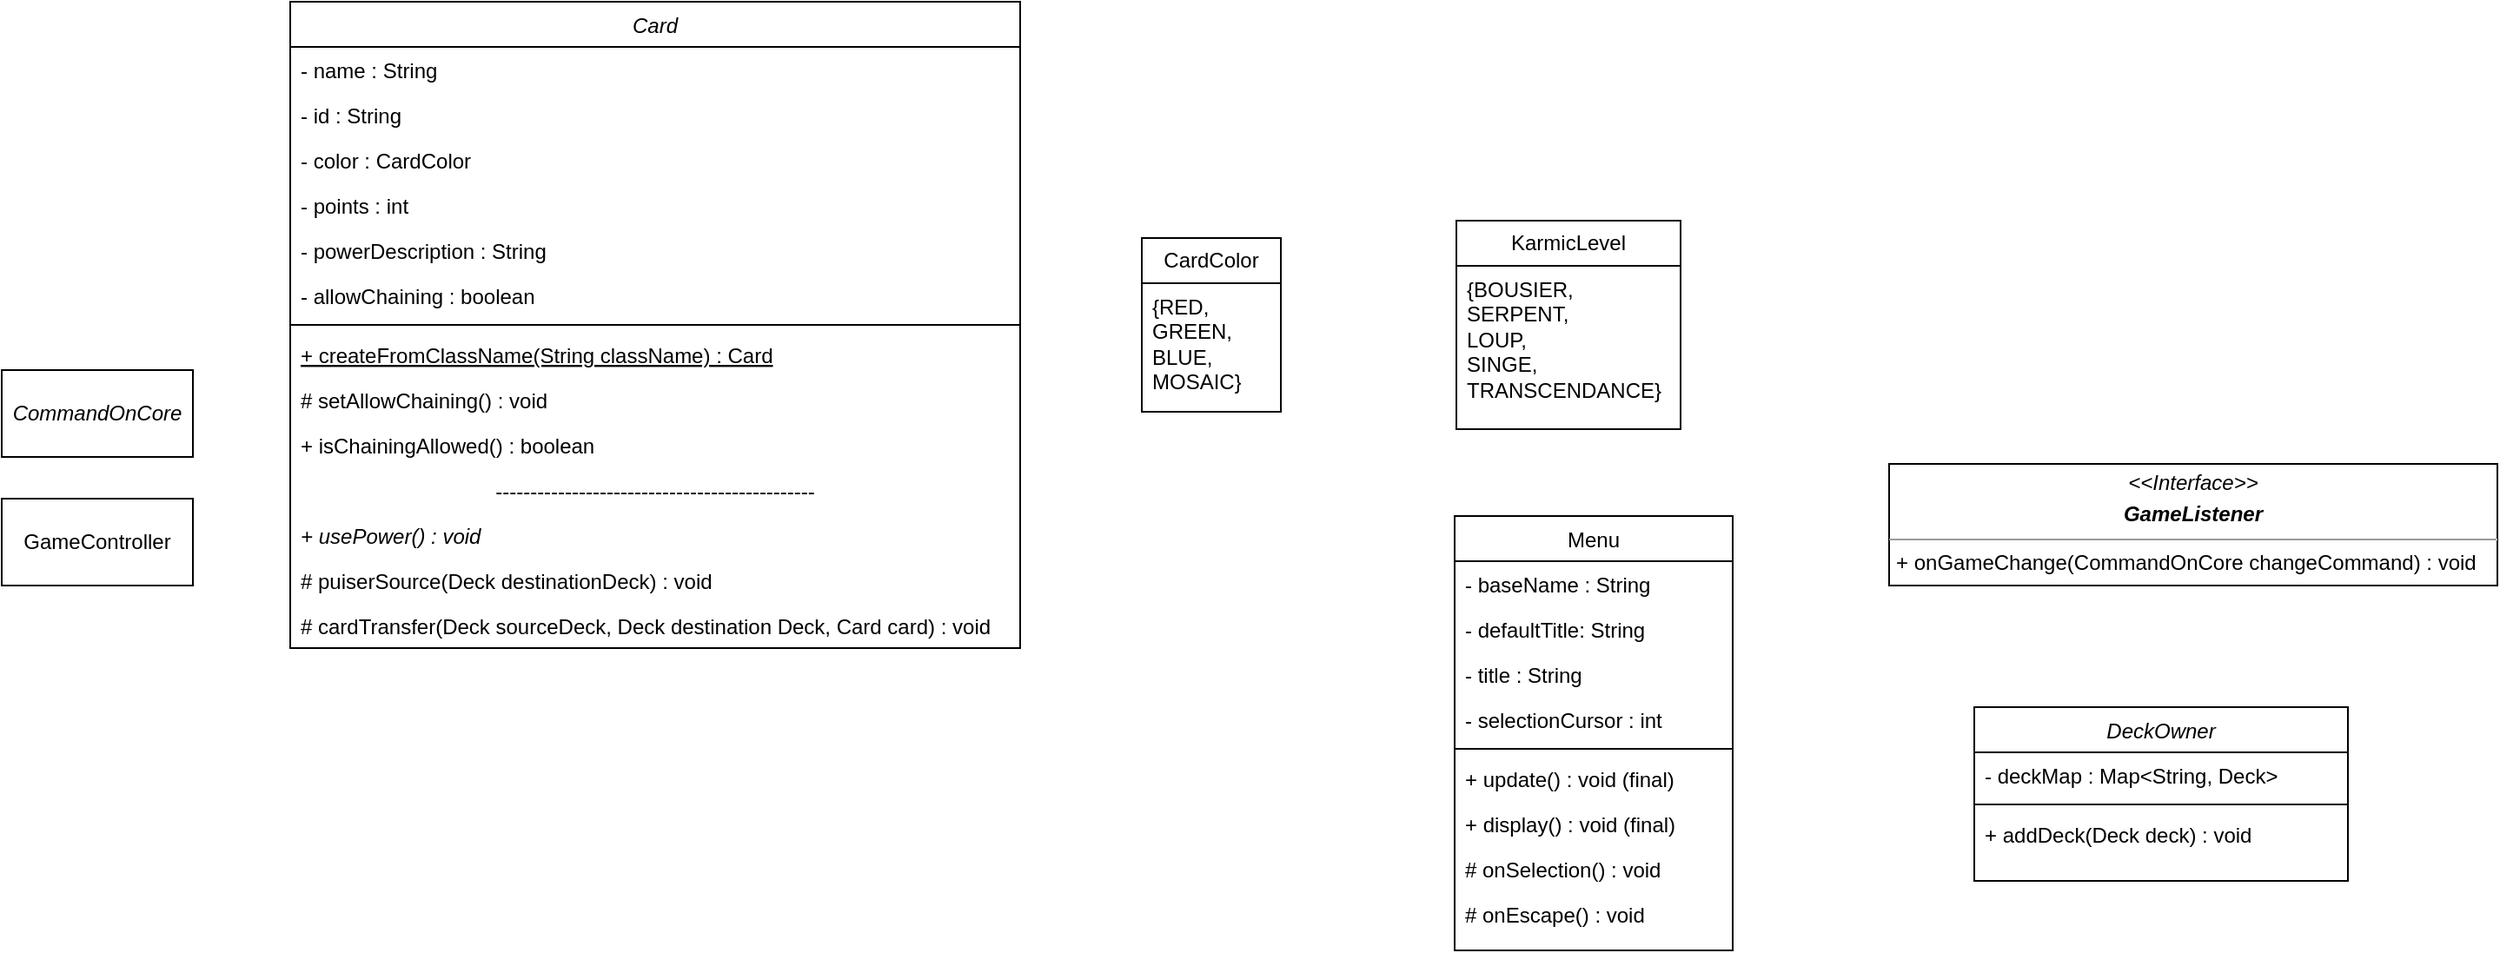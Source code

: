 <mxfile version="22.1.21" type="github">
  <diagram id="C5RBs43oDa-KdzZeNtuy" name="Page-1">
    <mxGraphModel dx="1247" dy="649" grid="1" gridSize="10" guides="1" tooltips="1" connect="1" arrows="1" fold="1" page="1" pageScale="1" pageWidth="827" pageHeight="1169" math="0" shadow="0">
      <root>
        <mxCell id="WIyWlLk6GJQsqaUBKTNV-0" />
        <mxCell id="WIyWlLk6GJQsqaUBKTNV-1" parent="WIyWlLk6GJQsqaUBKTNV-0" />
        <mxCell id="ZWqAunlyHG688bj_NlrF-0" value="KarmicLevel" style="swimlane;fontStyle=0;childLayout=stackLayout;horizontal=1;startSize=26;fillColor=none;horizontalStack=0;resizeParent=1;resizeParentMax=0;resizeLast=0;collapsible=1;marginBottom=0;whiteSpace=wrap;html=1;" vertex="1" parent="WIyWlLk6GJQsqaUBKTNV-1">
          <mxGeometry x="1141" y="220" width="129" height="120" as="geometry">
            <mxRectangle x="1484" y="360" width="130" height="30" as="alternateBounds" />
          </mxGeometry>
        </mxCell>
        <mxCell id="ZWqAunlyHG688bj_NlrF-1" value="{BOUSIER, SERPENT, &lt;br&gt;LOUP, &lt;br&gt;SINGE, TRANSCENDANCE}" style="text;strokeColor=none;fillColor=none;align=left;verticalAlign=top;spacingLeft=4;spacingRight=4;overflow=hidden;rotatable=0;points=[[0,0.5],[1,0.5]];portConstraint=eastwest;whiteSpace=wrap;html=1;" vertex="1" parent="ZWqAunlyHG688bj_NlrF-0">
          <mxGeometry y="26" width="129" height="94" as="geometry" />
        </mxCell>
        <mxCell id="ZWqAunlyHG688bj_NlrF-13" value="Menu" style="swimlane;fontStyle=0;align=center;verticalAlign=top;childLayout=stackLayout;horizontal=1;startSize=26;horizontalStack=0;resizeParent=1;resizeLast=0;collapsible=1;marginBottom=0;rounded=0;shadow=0;strokeWidth=1;" vertex="1" parent="WIyWlLk6GJQsqaUBKTNV-1">
          <mxGeometry x="1140" y="390" width="160" height="250" as="geometry">
            <mxRectangle x="130" y="380" width="160" height="26" as="alternateBounds" />
          </mxGeometry>
        </mxCell>
        <mxCell id="ZWqAunlyHG688bj_NlrF-14" value="- baseName : String" style="text;align=left;verticalAlign=top;spacingLeft=4;spacingRight=4;overflow=hidden;rotatable=0;points=[[0,0.5],[1,0.5]];portConstraint=eastwest;" vertex="1" parent="ZWqAunlyHG688bj_NlrF-13">
          <mxGeometry y="26" width="160" height="26" as="geometry" />
        </mxCell>
        <mxCell id="ZWqAunlyHG688bj_NlrF-15" value="- defaultTitle: String" style="text;align=left;verticalAlign=top;spacingLeft=4;spacingRight=4;overflow=hidden;rotatable=0;points=[[0,0.5],[1,0.5]];portConstraint=eastwest;" vertex="1" parent="ZWqAunlyHG688bj_NlrF-13">
          <mxGeometry y="52" width="160" height="26" as="geometry" />
        </mxCell>
        <mxCell id="ZWqAunlyHG688bj_NlrF-16" value="- title : String" style="text;align=left;verticalAlign=top;spacingLeft=4;spacingRight=4;overflow=hidden;rotatable=0;points=[[0,0.5],[1,0.5]];portConstraint=eastwest;" vertex="1" parent="ZWqAunlyHG688bj_NlrF-13">
          <mxGeometry y="78" width="160" height="26" as="geometry" />
        </mxCell>
        <mxCell id="ZWqAunlyHG688bj_NlrF-17" value="- selectionCursor : int" style="text;align=left;verticalAlign=top;spacingLeft=4;spacingRight=4;overflow=hidden;rotatable=0;points=[[0,0.5],[1,0.5]];portConstraint=eastwest;" vertex="1" parent="ZWqAunlyHG688bj_NlrF-13">
          <mxGeometry y="104" width="160" height="26" as="geometry" />
        </mxCell>
        <mxCell id="ZWqAunlyHG688bj_NlrF-18" value="" style="line;html=1;strokeWidth=1;align=left;verticalAlign=middle;spacingTop=-1;spacingLeft=3;spacingRight=3;rotatable=0;labelPosition=right;points=[];portConstraint=eastwest;" vertex="1" parent="ZWqAunlyHG688bj_NlrF-13">
          <mxGeometry y="130" width="160" height="8" as="geometry" />
        </mxCell>
        <mxCell id="ZWqAunlyHG688bj_NlrF-19" value="+ update() : void (final)" style="text;align=left;verticalAlign=top;spacingLeft=4;spacingRight=4;overflow=hidden;rotatable=0;points=[[0,0.5],[1,0.5]];portConstraint=eastwest;fontStyle=0" vertex="1" parent="ZWqAunlyHG688bj_NlrF-13">
          <mxGeometry y="138" width="160" height="26" as="geometry" />
        </mxCell>
        <mxCell id="ZWqAunlyHG688bj_NlrF-20" value="+ display() : void (final)" style="text;align=left;verticalAlign=top;spacingLeft=4;spacingRight=4;overflow=hidden;rotatable=0;points=[[0,0.5],[1,0.5]];portConstraint=eastwest;fontStyle=0" vertex="1" parent="ZWqAunlyHG688bj_NlrF-13">
          <mxGeometry y="164" width="160" height="26" as="geometry" />
        </mxCell>
        <mxCell id="ZWqAunlyHG688bj_NlrF-21" value="# onSelection() : void " style="text;align=left;verticalAlign=top;spacingLeft=4;spacingRight=4;overflow=hidden;rotatable=0;points=[[0,0.5],[1,0.5]];portConstraint=eastwest;fontStyle=0" vertex="1" parent="ZWqAunlyHG688bj_NlrF-13">
          <mxGeometry y="190" width="160" height="26" as="geometry" />
        </mxCell>
        <mxCell id="ZWqAunlyHG688bj_NlrF-22" value="# onEscape() : void " style="text;align=left;verticalAlign=top;spacingLeft=4;spacingRight=4;overflow=hidden;rotatable=0;points=[[0,0.5],[1,0.5]];portConstraint=eastwest;fontStyle=0" vertex="1" parent="ZWqAunlyHG688bj_NlrF-13">
          <mxGeometry y="216" width="160" height="24" as="geometry" />
        </mxCell>
        <mxCell id="ZWqAunlyHG688bj_NlrF-23" value="&lt;p style=&quot;margin:0px;margin-top:4px;text-align:center;&quot;&gt;&lt;i&gt;&amp;lt;&amp;lt;Interface&amp;gt;&amp;gt;&lt;/i&gt;&lt;br&gt;&lt;/p&gt;&lt;p style=&quot;margin:0px;margin-top:4px;text-align:center;&quot;&gt;&lt;i&gt;&lt;b&gt;GameListener&lt;/b&gt;&lt;/i&gt;&lt;/p&gt;&lt;hr size=&quot;1&quot;&gt;&lt;p style=&quot;margin:0px;margin-left:4px;&quot;&gt;+ onGameChange(CommandOnCore changeCommand) : void&lt;/p&gt;" style="verticalAlign=top;align=left;overflow=fill;fontSize=12;fontFamily=Helvetica;html=1;whiteSpace=wrap;" vertex="1" parent="WIyWlLk6GJQsqaUBKTNV-1">
          <mxGeometry x="1390" y="360" width="350" height="70" as="geometry" />
        </mxCell>
        <mxCell id="ZWqAunlyHG688bj_NlrF-24" value="DeckOwner" style="swimlane;fontStyle=2;align=center;verticalAlign=top;childLayout=stackLayout;horizontal=1;startSize=26;horizontalStack=0;resizeParent=1;resizeLast=0;collapsible=1;marginBottom=0;rounded=0;shadow=0;strokeWidth=1;" vertex="1" parent="WIyWlLk6GJQsqaUBKTNV-1">
          <mxGeometry x="1439" y="500" width="215" height="100" as="geometry">
            <mxRectangle x="860" y="770" width="160" height="26" as="alternateBounds" />
          </mxGeometry>
        </mxCell>
        <mxCell id="ZWqAunlyHG688bj_NlrF-25" value="- deckMap : Map&lt;String, Deck&gt;" style="text;align=left;verticalAlign=top;spacingLeft=4;spacingRight=4;overflow=hidden;rotatable=0;points=[[0,0.5],[1,0.5]];portConstraint=eastwest;" vertex="1" parent="ZWqAunlyHG688bj_NlrF-24">
          <mxGeometry y="26" width="215" height="26" as="geometry" />
        </mxCell>
        <mxCell id="ZWqAunlyHG688bj_NlrF-28" value="" style="line;html=1;strokeWidth=1;align=left;verticalAlign=middle;spacingTop=-1;spacingLeft=3;spacingRight=3;rotatable=0;labelPosition=right;points=[];portConstraint=eastwest;" vertex="1" parent="ZWqAunlyHG688bj_NlrF-24">
          <mxGeometry y="52" width="215" height="8" as="geometry" />
        </mxCell>
        <mxCell id="ZWqAunlyHG688bj_NlrF-30" value="+ addDeck(Deck deck) : void" style="text;align=left;verticalAlign=top;spacingLeft=4;spacingRight=4;overflow=hidden;rotatable=0;points=[[0,0.5],[1,0.5]];portConstraint=eastwest;rounded=0;shadow=0;html=0;" vertex="1" parent="ZWqAunlyHG688bj_NlrF-24">
          <mxGeometry y="60" width="215" height="26" as="geometry" />
        </mxCell>
        <mxCell id="ZWqAunlyHG688bj_NlrF-32" value="CardColor" style="swimlane;fontStyle=0;childLayout=stackLayout;horizontal=1;startSize=26;fillColor=none;horizontalStack=0;resizeParent=1;resizeParentMax=0;resizeLast=0;collapsible=1;marginBottom=0;whiteSpace=wrap;html=1;" vertex="1" parent="WIyWlLk6GJQsqaUBKTNV-1">
          <mxGeometry x="960" y="230" width="80" height="100" as="geometry">
            <mxRectangle x="1484" y="360" width="130" height="30" as="alternateBounds" />
          </mxGeometry>
        </mxCell>
        <mxCell id="ZWqAunlyHG688bj_NlrF-33" value="{RED,&lt;br&gt;GREEN,&lt;br&gt;BLUE,&lt;br&gt;MOSAIC}" style="text;strokeColor=none;fillColor=none;align=left;verticalAlign=top;spacingLeft=4;spacingRight=4;overflow=hidden;rotatable=0;points=[[0,0.5],[1,0.5]];portConstraint=eastwest;whiteSpace=wrap;html=1;" vertex="1" parent="ZWqAunlyHG688bj_NlrF-32">
          <mxGeometry y="26" width="80" height="74" as="geometry" />
        </mxCell>
        <mxCell id="ZWqAunlyHG688bj_NlrF-35" value="Card" style="swimlane;fontStyle=2;align=center;verticalAlign=top;childLayout=stackLayout;horizontal=1;startSize=26;horizontalStack=0;resizeParent=1;resizeLast=0;collapsible=1;marginBottom=0;rounded=0;shadow=0;strokeWidth=1;" vertex="1" parent="WIyWlLk6GJQsqaUBKTNV-1">
          <mxGeometry x="470" y="94" width="420" height="372" as="geometry">
            <mxRectangle x="860" y="770" width="160" height="26" as="alternateBounds" />
          </mxGeometry>
        </mxCell>
        <mxCell id="ZWqAunlyHG688bj_NlrF-36" value="- name : String" style="text;align=left;verticalAlign=top;spacingLeft=4;spacingRight=4;overflow=hidden;rotatable=0;points=[[0,0.5],[1,0.5]];portConstraint=eastwest;" vertex="1" parent="ZWqAunlyHG688bj_NlrF-35">
          <mxGeometry y="26" width="420" height="26" as="geometry" />
        </mxCell>
        <mxCell id="ZWqAunlyHG688bj_NlrF-39" value="- id : String" style="text;align=left;verticalAlign=top;spacingLeft=4;spacingRight=4;overflow=hidden;rotatable=0;points=[[0,0.5],[1,0.5]];portConstraint=eastwest;" vertex="1" parent="ZWqAunlyHG688bj_NlrF-35">
          <mxGeometry y="52" width="420" height="26" as="geometry" />
        </mxCell>
        <mxCell id="ZWqAunlyHG688bj_NlrF-41" value="- color : CardColor" style="text;align=left;verticalAlign=top;spacingLeft=4;spacingRight=4;overflow=hidden;rotatable=0;points=[[0,0.5],[1,0.5]];portConstraint=eastwest;" vertex="1" parent="ZWqAunlyHG688bj_NlrF-35">
          <mxGeometry y="78" width="420" height="26" as="geometry" />
        </mxCell>
        <mxCell id="ZWqAunlyHG688bj_NlrF-43" value="- points : int" style="text;align=left;verticalAlign=top;spacingLeft=4;spacingRight=4;overflow=hidden;rotatable=0;points=[[0,0.5],[1,0.5]];portConstraint=eastwest;" vertex="1" parent="ZWqAunlyHG688bj_NlrF-35">
          <mxGeometry y="104" width="420" height="26" as="geometry" />
        </mxCell>
        <mxCell id="ZWqAunlyHG688bj_NlrF-42" value="- powerDescription : String" style="text;align=left;verticalAlign=top;spacingLeft=4;spacingRight=4;overflow=hidden;rotatable=0;points=[[0,0.5],[1,0.5]];portConstraint=eastwest;" vertex="1" parent="ZWqAunlyHG688bj_NlrF-35">
          <mxGeometry y="130" width="420" height="26" as="geometry" />
        </mxCell>
        <mxCell id="ZWqAunlyHG688bj_NlrF-40" value="- allowChaining : boolean" style="text;align=left;verticalAlign=top;spacingLeft=4;spacingRight=4;overflow=hidden;rotatable=0;points=[[0,0.5],[1,0.5]];portConstraint=eastwest;" vertex="1" parent="ZWqAunlyHG688bj_NlrF-35">
          <mxGeometry y="156" width="420" height="26" as="geometry" />
        </mxCell>
        <mxCell id="ZWqAunlyHG688bj_NlrF-37" value="" style="line;html=1;strokeWidth=1;align=left;verticalAlign=middle;spacingTop=-1;spacingLeft=3;spacingRight=3;rotatable=0;labelPosition=right;points=[];portConstraint=eastwest;" vertex="1" parent="ZWqAunlyHG688bj_NlrF-35">
          <mxGeometry y="182" width="420" height="8" as="geometry" />
        </mxCell>
        <mxCell id="ZWqAunlyHG688bj_NlrF-44" value="+ createFromClassName(String className) : Card" style="text;align=left;verticalAlign=top;spacingLeft=4;spacingRight=4;overflow=hidden;rotatable=0;points=[[0,0.5],[1,0.5]];portConstraint=eastwest;fontStyle=4" vertex="1" parent="ZWqAunlyHG688bj_NlrF-35">
          <mxGeometry y="190" width="420" height="26" as="geometry" />
        </mxCell>
        <mxCell id="ZWqAunlyHG688bj_NlrF-45" value="# setAllowChaining() : void" style="text;align=left;verticalAlign=top;spacingLeft=4;spacingRight=4;overflow=hidden;rotatable=0;points=[[0,0.5],[1,0.5]];portConstraint=eastwest;" vertex="1" parent="ZWqAunlyHG688bj_NlrF-35">
          <mxGeometry y="216" width="420" height="26" as="geometry" />
        </mxCell>
        <mxCell id="ZWqAunlyHG688bj_NlrF-46" value="+ isChainingAllowed() : boolean" style="text;align=left;verticalAlign=top;spacingLeft=4;spacingRight=4;overflow=hidden;rotatable=0;points=[[0,0.5],[1,0.5]];portConstraint=eastwest;" vertex="1" parent="ZWqAunlyHG688bj_NlrF-35">
          <mxGeometry y="242" width="420" height="26" as="geometry" />
        </mxCell>
        <mxCell id="ZWqAunlyHG688bj_NlrF-47" value="----------------------------------------------" style="text;align=center;verticalAlign=top;spacingLeft=4;spacingRight=4;overflow=hidden;rotatable=0;points=[[0,0.5],[1,0.5]];portConstraint=eastwest;" vertex="1" parent="ZWqAunlyHG688bj_NlrF-35">
          <mxGeometry y="268" width="420" height="26" as="geometry" />
        </mxCell>
        <mxCell id="ZWqAunlyHG688bj_NlrF-48" value="+ usePower() : void" style="text;align=left;verticalAlign=top;spacingLeft=4;spacingRight=4;overflow=hidden;rotatable=0;points=[[0,0.5],[1,0.5]];portConstraint=eastwest;fontStyle=2" vertex="1" parent="ZWqAunlyHG688bj_NlrF-35">
          <mxGeometry y="294" width="420" height="26" as="geometry" />
        </mxCell>
        <mxCell id="ZWqAunlyHG688bj_NlrF-49" value="# puiserSource(Deck destinationDeck) : void" style="text;align=left;verticalAlign=top;spacingLeft=4;spacingRight=4;overflow=hidden;rotatable=0;points=[[0,0.5],[1,0.5]];portConstraint=eastwest;" vertex="1" parent="ZWqAunlyHG688bj_NlrF-35">
          <mxGeometry y="320" width="420" height="26" as="geometry" />
        </mxCell>
        <mxCell id="ZWqAunlyHG688bj_NlrF-52" value="# cardTransfer(Deck sourceDeck, Deck destination Deck, Card card) : void" style="text;align=left;verticalAlign=top;spacingLeft=4;spacingRight=4;overflow=hidden;rotatable=0;points=[[0,0.5],[1,0.5]];portConstraint=eastwest;" vertex="1" parent="ZWqAunlyHG688bj_NlrF-35">
          <mxGeometry y="346" width="420" height="26" as="geometry" />
        </mxCell>
        <mxCell id="ZWqAunlyHG688bj_NlrF-50" value="&lt;i&gt;CommandOnCore&lt;/i&gt;" style="html=1;whiteSpace=wrap;" vertex="1" parent="WIyWlLk6GJQsqaUBKTNV-1">
          <mxGeometry x="304" y="306" width="110" height="50" as="geometry" />
        </mxCell>
        <mxCell id="ZWqAunlyHG688bj_NlrF-51" value="GameController" style="html=1;whiteSpace=wrap;" vertex="1" parent="WIyWlLk6GJQsqaUBKTNV-1">
          <mxGeometry x="304" y="380" width="110" height="50" as="geometry" />
        </mxCell>
      </root>
    </mxGraphModel>
  </diagram>
</mxfile>

